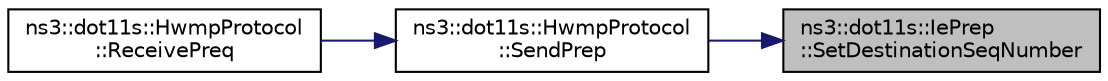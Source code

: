 digraph "ns3::dot11s::IePrep::SetDestinationSeqNumber"
{
 // LATEX_PDF_SIZE
  edge [fontname="Helvetica",fontsize="10",labelfontname="Helvetica",labelfontsize="10"];
  node [fontname="Helvetica",fontsize="10",shape=record];
  rankdir="RL";
  Node1 [label="ns3::dot11s::IePrep\l::SetDestinationSeqNumber",height=0.2,width=0.4,color="black", fillcolor="grey75", style="filled", fontcolor="black",tooltip="Set destination sequence number function."];
  Node1 -> Node2 [dir="back",color="midnightblue",fontsize="10",style="solid",fontname="Helvetica"];
  Node2 [label="ns3::dot11s::HwmpProtocol\l::SendPrep",height=0.2,width=0.4,color="black", fillcolor="white", style="filled",URL="$classns3_1_1dot11s_1_1_hwmp_protocol.html#a61cb0a88964f864c0cc8480160c4689b",tooltip="Send Path Reply."];
  Node2 -> Node3 [dir="back",color="midnightblue",fontsize="10",style="solid",fontname="Helvetica"];
  Node3 [label="ns3::dot11s::HwmpProtocol\l::ReceivePreq",height=0.2,width=0.4,color="black", fillcolor="white", style="filled",URL="$classns3_1_1dot11s_1_1_hwmp_protocol.html#ac50e179d526367f5280cca0710fb4418",tooltip="Handler for receiving Path Request."];
}
